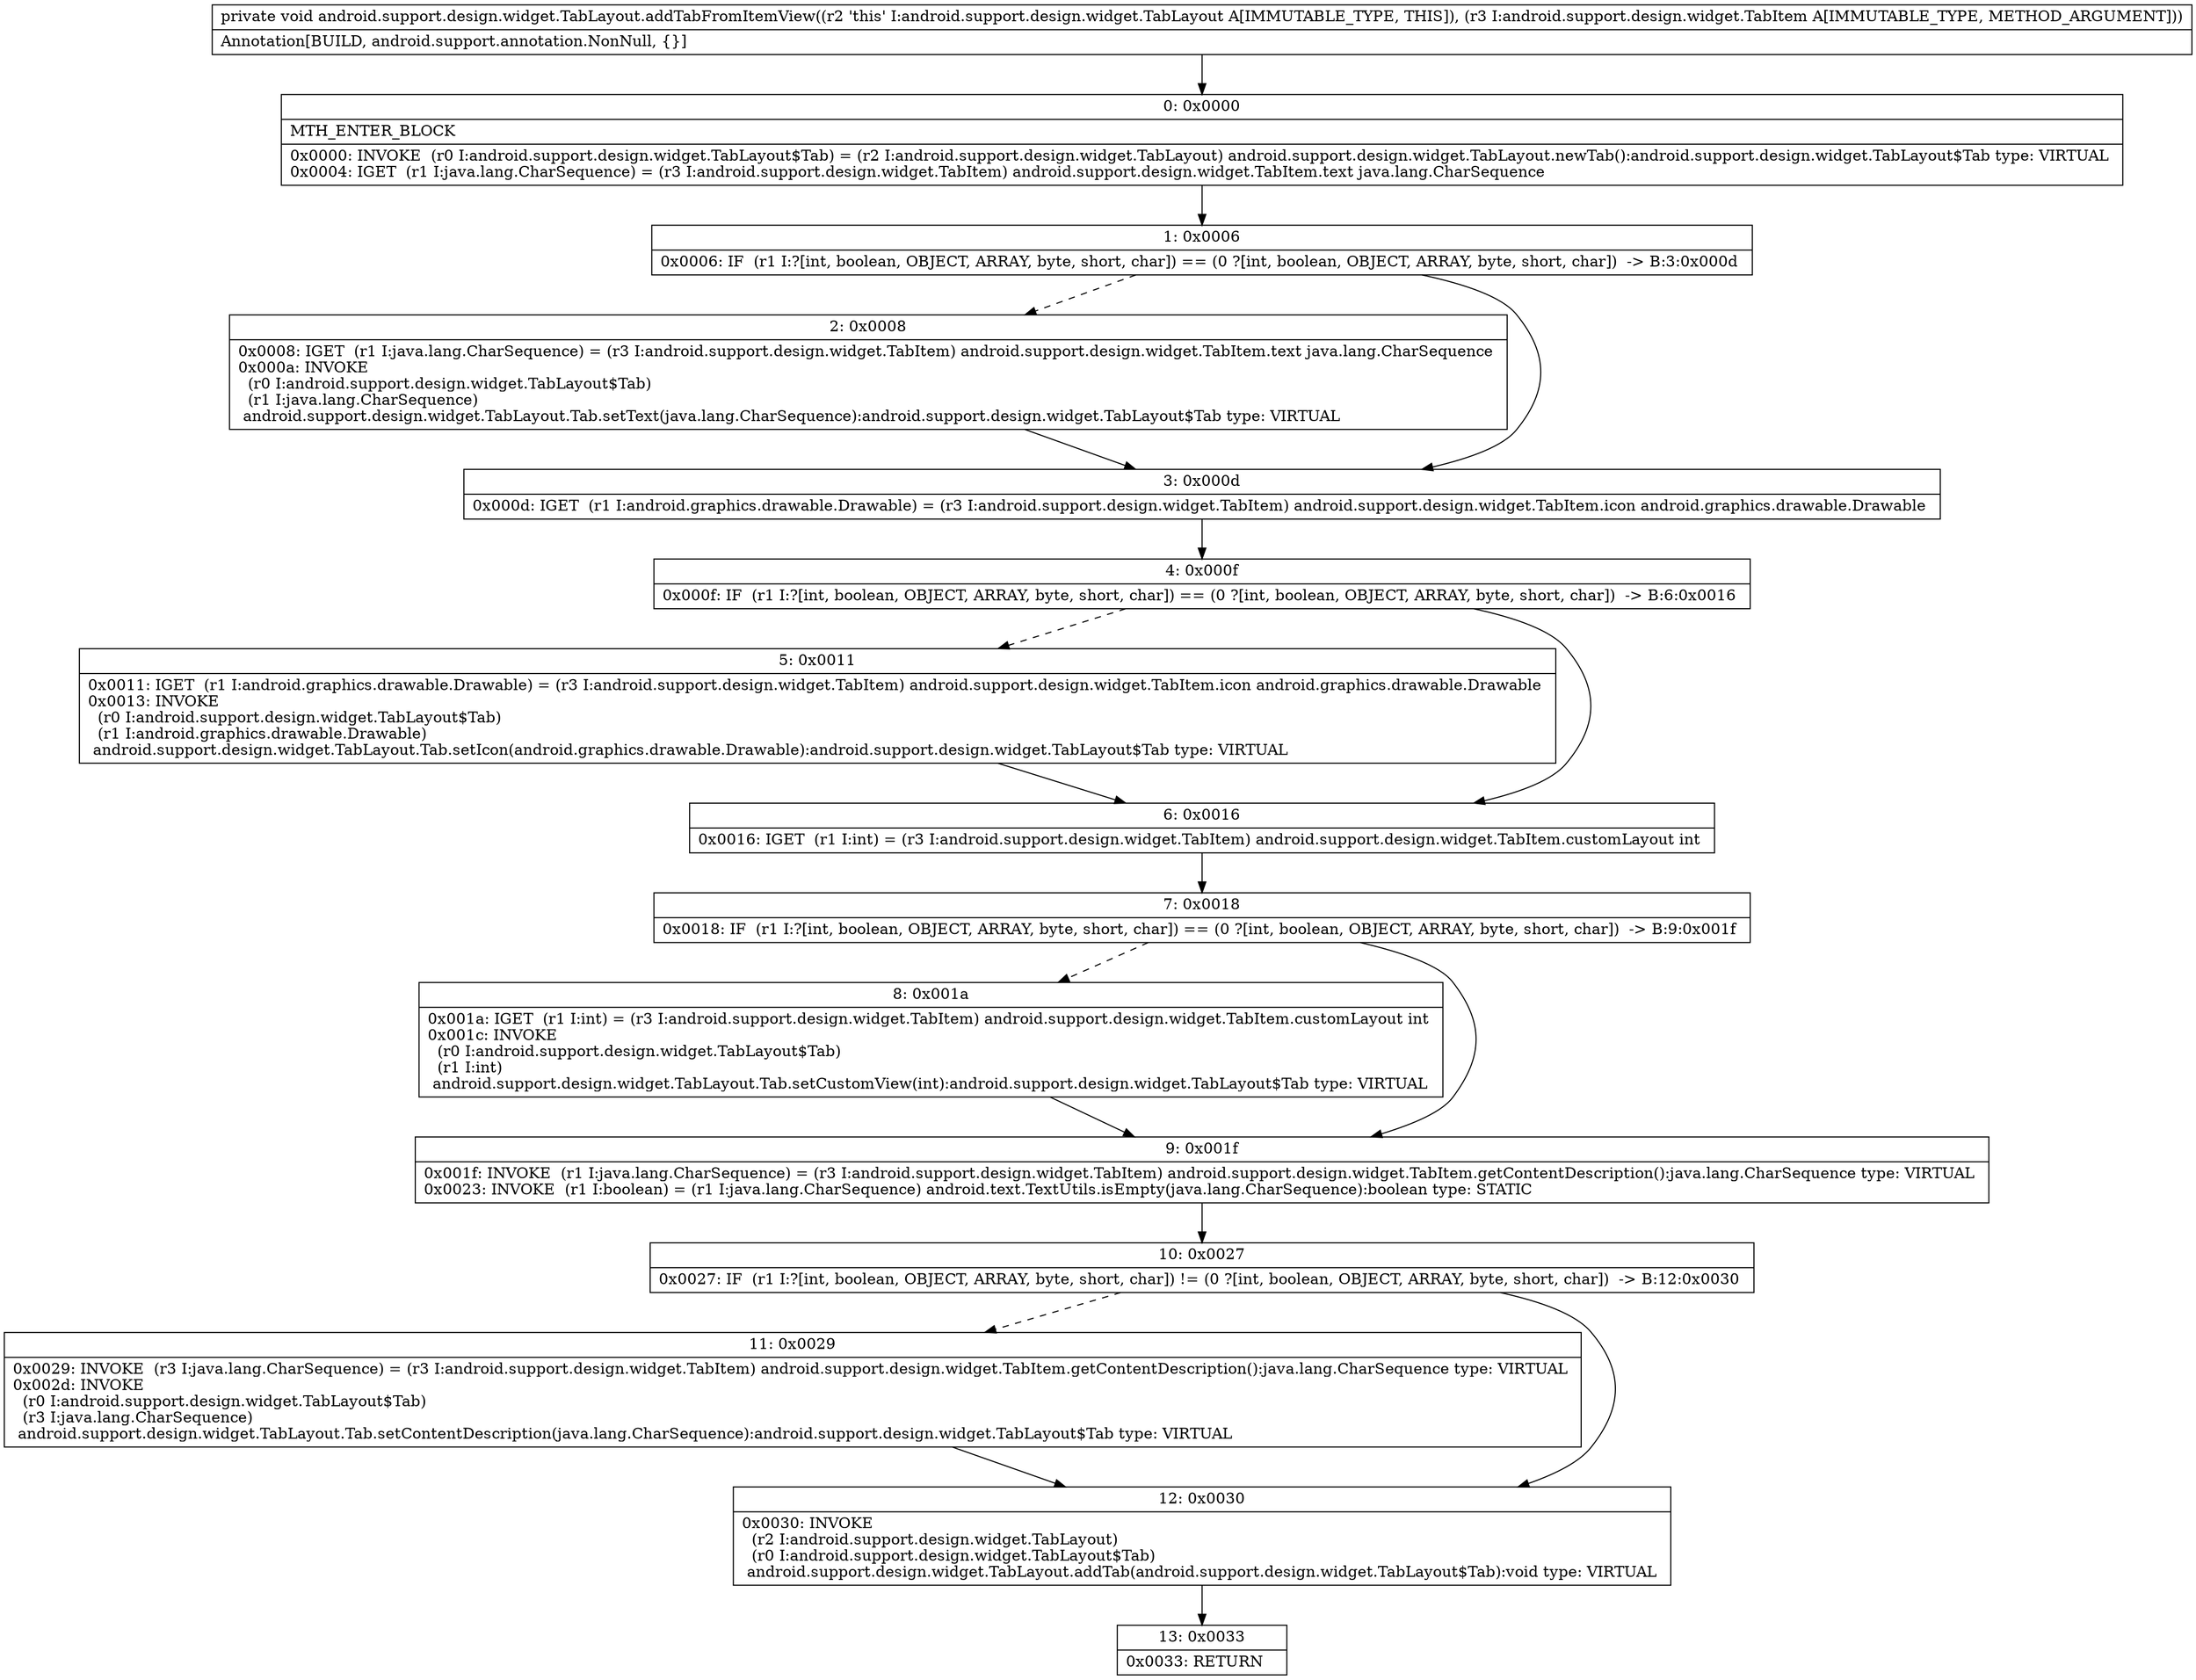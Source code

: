 digraph "CFG forandroid.support.design.widget.TabLayout.addTabFromItemView(Landroid\/support\/design\/widget\/TabItem;)V" {
Node_0 [shape=record,label="{0\:\ 0x0000|MTH_ENTER_BLOCK\l|0x0000: INVOKE  (r0 I:android.support.design.widget.TabLayout$Tab) = (r2 I:android.support.design.widget.TabLayout) android.support.design.widget.TabLayout.newTab():android.support.design.widget.TabLayout$Tab type: VIRTUAL \l0x0004: IGET  (r1 I:java.lang.CharSequence) = (r3 I:android.support.design.widget.TabItem) android.support.design.widget.TabItem.text java.lang.CharSequence \l}"];
Node_1 [shape=record,label="{1\:\ 0x0006|0x0006: IF  (r1 I:?[int, boolean, OBJECT, ARRAY, byte, short, char]) == (0 ?[int, boolean, OBJECT, ARRAY, byte, short, char])  \-\> B:3:0x000d \l}"];
Node_2 [shape=record,label="{2\:\ 0x0008|0x0008: IGET  (r1 I:java.lang.CharSequence) = (r3 I:android.support.design.widget.TabItem) android.support.design.widget.TabItem.text java.lang.CharSequence \l0x000a: INVOKE  \l  (r0 I:android.support.design.widget.TabLayout$Tab)\l  (r1 I:java.lang.CharSequence)\l android.support.design.widget.TabLayout.Tab.setText(java.lang.CharSequence):android.support.design.widget.TabLayout$Tab type: VIRTUAL \l}"];
Node_3 [shape=record,label="{3\:\ 0x000d|0x000d: IGET  (r1 I:android.graphics.drawable.Drawable) = (r3 I:android.support.design.widget.TabItem) android.support.design.widget.TabItem.icon android.graphics.drawable.Drawable \l}"];
Node_4 [shape=record,label="{4\:\ 0x000f|0x000f: IF  (r1 I:?[int, boolean, OBJECT, ARRAY, byte, short, char]) == (0 ?[int, boolean, OBJECT, ARRAY, byte, short, char])  \-\> B:6:0x0016 \l}"];
Node_5 [shape=record,label="{5\:\ 0x0011|0x0011: IGET  (r1 I:android.graphics.drawable.Drawable) = (r3 I:android.support.design.widget.TabItem) android.support.design.widget.TabItem.icon android.graphics.drawable.Drawable \l0x0013: INVOKE  \l  (r0 I:android.support.design.widget.TabLayout$Tab)\l  (r1 I:android.graphics.drawable.Drawable)\l android.support.design.widget.TabLayout.Tab.setIcon(android.graphics.drawable.Drawable):android.support.design.widget.TabLayout$Tab type: VIRTUAL \l}"];
Node_6 [shape=record,label="{6\:\ 0x0016|0x0016: IGET  (r1 I:int) = (r3 I:android.support.design.widget.TabItem) android.support.design.widget.TabItem.customLayout int \l}"];
Node_7 [shape=record,label="{7\:\ 0x0018|0x0018: IF  (r1 I:?[int, boolean, OBJECT, ARRAY, byte, short, char]) == (0 ?[int, boolean, OBJECT, ARRAY, byte, short, char])  \-\> B:9:0x001f \l}"];
Node_8 [shape=record,label="{8\:\ 0x001a|0x001a: IGET  (r1 I:int) = (r3 I:android.support.design.widget.TabItem) android.support.design.widget.TabItem.customLayout int \l0x001c: INVOKE  \l  (r0 I:android.support.design.widget.TabLayout$Tab)\l  (r1 I:int)\l android.support.design.widget.TabLayout.Tab.setCustomView(int):android.support.design.widget.TabLayout$Tab type: VIRTUAL \l}"];
Node_9 [shape=record,label="{9\:\ 0x001f|0x001f: INVOKE  (r1 I:java.lang.CharSequence) = (r3 I:android.support.design.widget.TabItem) android.support.design.widget.TabItem.getContentDescription():java.lang.CharSequence type: VIRTUAL \l0x0023: INVOKE  (r1 I:boolean) = (r1 I:java.lang.CharSequence) android.text.TextUtils.isEmpty(java.lang.CharSequence):boolean type: STATIC \l}"];
Node_10 [shape=record,label="{10\:\ 0x0027|0x0027: IF  (r1 I:?[int, boolean, OBJECT, ARRAY, byte, short, char]) != (0 ?[int, boolean, OBJECT, ARRAY, byte, short, char])  \-\> B:12:0x0030 \l}"];
Node_11 [shape=record,label="{11\:\ 0x0029|0x0029: INVOKE  (r3 I:java.lang.CharSequence) = (r3 I:android.support.design.widget.TabItem) android.support.design.widget.TabItem.getContentDescription():java.lang.CharSequence type: VIRTUAL \l0x002d: INVOKE  \l  (r0 I:android.support.design.widget.TabLayout$Tab)\l  (r3 I:java.lang.CharSequence)\l android.support.design.widget.TabLayout.Tab.setContentDescription(java.lang.CharSequence):android.support.design.widget.TabLayout$Tab type: VIRTUAL \l}"];
Node_12 [shape=record,label="{12\:\ 0x0030|0x0030: INVOKE  \l  (r2 I:android.support.design.widget.TabLayout)\l  (r0 I:android.support.design.widget.TabLayout$Tab)\l android.support.design.widget.TabLayout.addTab(android.support.design.widget.TabLayout$Tab):void type: VIRTUAL \l}"];
Node_13 [shape=record,label="{13\:\ 0x0033|0x0033: RETURN   \l}"];
MethodNode[shape=record,label="{private void android.support.design.widget.TabLayout.addTabFromItemView((r2 'this' I:android.support.design.widget.TabLayout A[IMMUTABLE_TYPE, THIS]), (r3 I:android.support.design.widget.TabItem A[IMMUTABLE_TYPE, METHOD_ARGUMENT]))  | Annotation[BUILD, android.support.annotation.NonNull, \{\}]\l}"];
MethodNode -> Node_0;
Node_0 -> Node_1;
Node_1 -> Node_2[style=dashed];
Node_1 -> Node_3;
Node_2 -> Node_3;
Node_3 -> Node_4;
Node_4 -> Node_5[style=dashed];
Node_4 -> Node_6;
Node_5 -> Node_6;
Node_6 -> Node_7;
Node_7 -> Node_8[style=dashed];
Node_7 -> Node_9;
Node_8 -> Node_9;
Node_9 -> Node_10;
Node_10 -> Node_11[style=dashed];
Node_10 -> Node_12;
Node_11 -> Node_12;
Node_12 -> Node_13;
}

